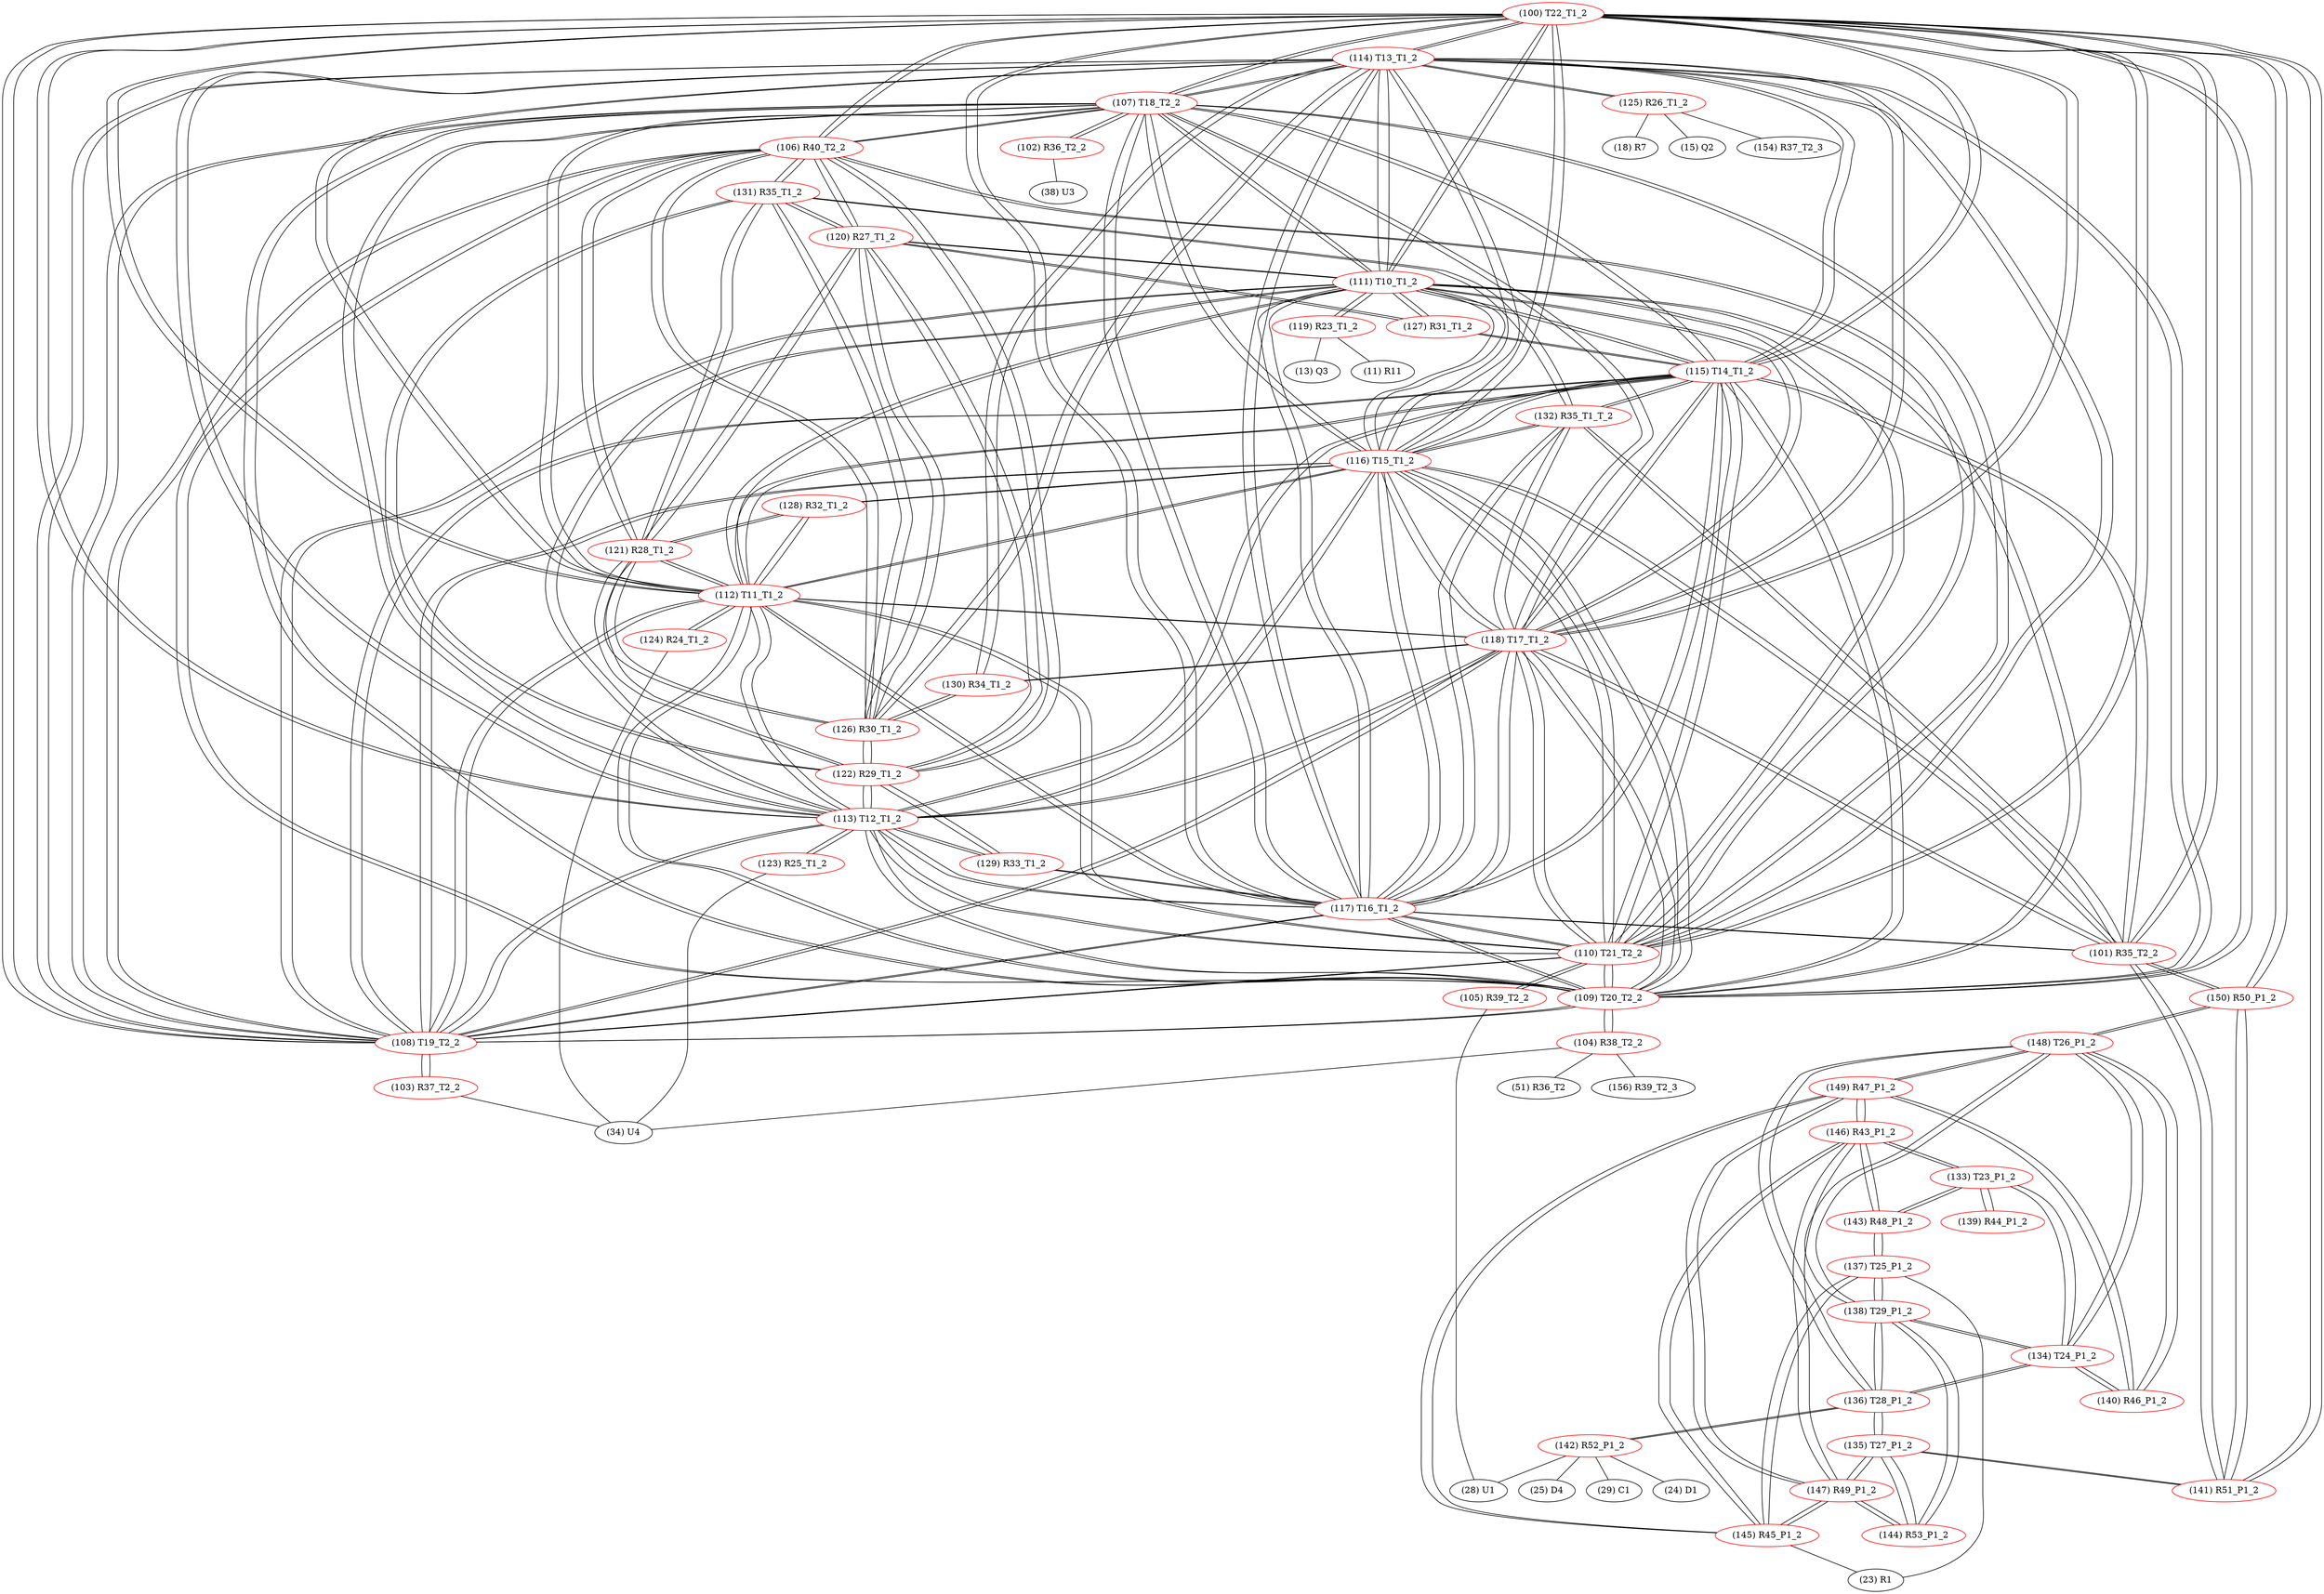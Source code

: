 graph {
	100 [label="(100) T22_T1_2" color=red]
	114 [label="(114) T13_T1_2"]
	107 [label="(107) T18_T2_2"]
	108 [label="(108) T19_T2_2"]
	113 [label="(113) T12_T1_2"]
	116 [label="(116) T15_T1_2"]
	115 [label="(115) T14_T1_2"]
	109 [label="(109) T20_T2_2"]
	110 [label="(110) T21_T2_2"]
	112 [label="(112) T11_T1_2"]
	111 [label="(111) T10_T1_2"]
	117 [label="(117) T16_T1_2"]
	118 [label="(118) T17_T1_2"]
	106 [label="(106) R40_T2_2"]
	141 [label="(141) R51_P1_2"]
	150 [label="(150) R50_P1_2"]
	101 [label="(101) R35_T2_2"]
	101 [label="(101) R35_T2_2" color=red]
	116 [label="(116) T15_T1_2"]
	117 [label="(117) T16_T1_2"]
	115 [label="(115) T14_T1_2"]
	118 [label="(118) T17_T1_2"]
	132 [label="(132) R35_T1_T_2"]
	141 [label="(141) R51_P1_2"]
	150 [label="(150) R50_P1_2"]
	100 [label="(100) T22_T1_2"]
	102 [label="(102) R36_T2_2" color=red]
	38 [label="(38) U3"]
	107 [label="(107) T18_T2_2"]
	103 [label="(103) R37_T2_2" color=red]
	34 [label="(34) U4"]
	108 [label="(108) T19_T2_2"]
	104 [label="(104) R38_T2_2" color=red]
	34 [label="(34) U4"]
	51 [label="(51) R36_T2"]
	156 [label="(156) R39_T2_3"]
	109 [label="(109) T20_T2_2"]
	105 [label="(105) R39_T2_2" color=red]
	28 [label="(28) U1"]
	110 [label="(110) T21_T2_2"]
	106 [label="(106) R40_T2_2" color=red]
	108 [label="(108) T19_T2_2"]
	109 [label="(109) T20_T2_2"]
	110 [label="(110) T21_T2_2"]
	100 [label="(100) T22_T1_2"]
	107 [label="(107) T18_T2_2"]
	122 [label="(122) R29_T1_2"]
	121 [label="(121) R28_T1_2"]
	126 [label="(126) R30_T1_2"]
	120 [label="(120) R27_T1_2"]
	131 [label="(131) R35_T1_2"]
	107 [label="(107) T18_T2_2" color=red]
	114 [label="(114) T13_T1_2"]
	108 [label="(108) T19_T2_2"]
	113 [label="(113) T12_T1_2"]
	116 [label="(116) T15_T1_2"]
	115 [label="(115) T14_T1_2"]
	109 [label="(109) T20_T2_2"]
	110 [label="(110) T21_T2_2"]
	112 [label="(112) T11_T1_2"]
	111 [label="(111) T10_T1_2"]
	100 [label="(100) T22_T1_2"]
	117 [label="(117) T16_T1_2"]
	118 [label="(118) T17_T1_2"]
	106 [label="(106) R40_T2_2"]
	102 [label="(102) R36_T2_2"]
	108 [label="(108) T19_T2_2" color=red]
	114 [label="(114) T13_T1_2"]
	107 [label="(107) T18_T2_2"]
	113 [label="(113) T12_T1_2"]
	116 [label="(116) T15_T1_2"]
	115 [label="(115) T14_T1_2"]
	109 [label="(109) T20_T2_2"]
	110 [label="(110) T21_T2_2"]
	112 [label="(112) T11_T1_2"]
	111 [label="(111) T10_T1_2"]
	100 [label="(100) T22_T1_2"]
	117 [label="(117) T16_T1_2"]
	118 [label="(118) T17_T1_2"]
	106 [label="(106) R40_T2_2"]
	103 [label="(103) R37_T2_2"]
	109 [label="(109) T20_T2_2" color=red]
	114 [label="(114) T13_T1_2"]
	107 [label="(107) T18_T2_2"]
	108 [label="(108) T19_T2_2"]
	113 [label="(113) T12_T1_2"]
	116 [label="(116) T15_T1_2"]
	115 [label="(115) T14_T1_2"]
	110 [label="(110) T21_T2_2"]
	112 [label="(112) T11_T1_2"]
	111 [label="(111) T10_T1_2"]
	100 [label="(100) T22_T1_2"]
	117 [label="(117) T16_T1_2"]
	118 [label="(118) T17_T1_2"]
	106 [label="(106) R40_T2_2"]
	104 [label="(104) R38_T2_2"]
	110 [label="(110) T21_T2_2" color=red]
	114 [label="(114) T13_T1_2"]
	107 [label="(107) T18_T2_2"]
	108 [label="(108) T19_T2_2"]
	113 [label="(113) T12_T1_2"]
	116 [label="(116) T15_T1_2"]
	115 [label="(115) T14_T1_2"]
	109 [label="(109) T20_T2_2"]
	112 [label="(112) T11_T1_2"]
	111 [label="(111) T10_T1_2"]
	100 [label="(100) T22_T1_2"]
	117 [label="(117) T16_T1_2"]
	118 [label="(118) T17_T1_2"]
	106 [label="(106) R40_T2_2"]
	105 [label="(105) R39_T2_2"]
	111 [label="(111) T10_T1_2" color=red]
	114 [label="(114) T13_T1_2"]
	107 [label="(107) T18_T2_2"]
	108 [label="(108) T19_T2_2"]
	113 [label="(113) T12_T1_2"]
	116 [label="(116) T15_T1_2"]
	115 [label="(115) T14_T1_2"]
	109 [label="(109) T20_T2_2"]
	110 [label="(110) T21_T2_2"]
	112 [label="(112) T11_T1_2"]
	100 [label="(100) T22_T1_2"]
	117 [label="(117) T16_T1_2"]
	118 [label="(118) T17_T1_2"]
	119 [label="(119) R23_T1_2"]
	120 [label="(120) R27_T1_2"]
	127 [label="(127) R31_T1_2"]
	112 [label="(112) T11_T1_2" color=red]
	114 [label="(114) T13_T1_2"]
	107 [label="(107) T18_T2_2"]
	108 [label="(108) T19_T2_2"]
	113 [label="(113) T12_T1_2"]
	116 [label="(116) T15_T1_2"]
	115 [label="(115) T14_T1_2"]
	109 [label="(109) T20_T2_2"]
	110 [label="(110) T21_T2_2"]
	111 [label="(111) T10_T1_2"]
	100 [label="(100) T22_T1_2"]
	117 [label="(117) T16_T1_2"]
	118 [label="(118) T17_T1_2"]
	124 [label="(124) R24_T1_2"]
	128 [label="(128) R32_T1_2"]
	121 [label="(121) R28_T1_2"]
	113 [label="(113) T12_T1_2" color=red]
	114 [label="(114) T13_T1_2"]
	107 [label="(107) T18_T2_2"]
	108 [label="(108) T19_T2_2"]
	116 [label="(116) T15_T1_2"]
	115 [label="(115) T14_T1_2"]
	109 [label="(109) T20_T2_2"]
	110 [label="(110) T21_T2_2"]
	112 [label="(112) T11_T1_2"]
	111 [label="(111) T10_T1_2"]
	100 [label="(100) T22_T1_2"]
	117 [label="(117) T16_T1_2"]
	118 [label="(118) T17_T1_2"]
	129 [label="(129) R33_T1_2"]
	122 [label="(122) R29_T1_2"]
	123 [label="(123) R25_T1_2"]
	114 [label="(114) T13_T1_2" color=red]
	107 [label="(107) T18_T2_2"]
	108 [label="(108) T19_T2_2"]
	113 [label="(113) T12_T1_2"]
	116 [label="(116) T15_T1_2"]
	115 [label="(115) T14_T1_2"]
	109 [label="(109) T20_T2_2"]
	110 [label="(110) T21_T2_2"]
	112 [label="(112) T11_T1_2"]
	111 [label="(111) T10_T1_2"]
	100 [label="(100) T22_T1_2"]
	117 [label="(117) T16_T1_2"]
	118 [label="(118) T17_T1_2"]
	126 [label="(126) R30_T1_2"]
	130 [label="(130) R34_T1_2"]
	125 [label="(125) R26_T1_2"]
	115 [label="(115) T14_T1_2" color=red]
	114 [label="(114) T13_T1_2"]
	107 [label="(107) T18_T2_2"]
	108 [label="(108) T19_T2_2"]
	113 [label="(113) T12_T1_2"]
	116 [label="(116) T15_T1_2"]
	109 [label="(109) T20_T2_2"]
	110 [label="(110) T21_T2_2"]
	112 [label="(112) T11_T1_2"]
	111 [label="(111) T10_T1_2"]
	100 [label="(100) T22_T1_2"]
	117 [label="(117) T16_T1_2"]
	118 [label="(118) T17_T1_2"]
	101 [label="(101) R35_T2_2"]
	132 [label="(132) R35_T1_T_2"]
	127 [label="(127) R31_T1_2"]
	116 [label="(116) T15_T1_2" color=red]
	114 [label="(114) T13_T1_2"]
	107 [label="(107) T18_T2_2"]
	108 [label="(108) T19_T2_2"]
	113 [label="(113) T12_T1_2"]
	115 [label="(115) T14_T1_2"]
	109 [label="(109) T20_T2_2"]
	110 [label="(110) T21_T2_2"]
	112 [label="(112) T11_T1_2"]
	111 [label="(111) T10_T1_2"]
	100 [label="(100) T22_T1_2"]
	117 [label="(117) T16_T1_2"]
	118 [label="(118) T17_T1_2"]
	101 [label="(101) R35_T2_2"]
	132 [label="(132) R35_T1_T_2"]
	128 [label="(128) R32_T1_2"]
	117 [label="(117) T16_T1_2" color=red]
	114 [label="(114) T13_T1_2"]
	107 [label="(107) T18_T2_2"]
	108 [label="(108) T19_T2_2"]
	113 [label="(113) T12_T1_2"]
	116 [label="(116) T15_T1_2"]
	115 [label="(115) T14_T1_2"]
	109 [label="(109) T20_T2_2"]
	110 [label="(110) T21_T2_2"]
	112 [label="(112) T11_T1_2"]
	111 [label="(111) T10_T1_2"]
	100 [label="(100) T22_T1_2"]
	118 [label="(118) T17_T1_2"]
	101 [label="(101) R35_T2_2"]
	132 [label="(132) R35_T1_T_2"]
	129 [label="(129) R33_T1_2"]
	118 [label="(118) T17_T1_2" color=red]
	114 [label="(114) T13_T1_2"]
	107 [label="(107) T18_T2_2"]
	108 [label="(108) T19_T2_2"]
	113 [label="(113) T12_T1_2"]
	116 [label="(116) T15_T1_2"]
	115 [label="(115) T14_T1_2"]
	109 [label="(109) T20_T2_2"]
	110 [label="(110) T21_T2_2"]
	112 [label="(112) T11_T1_2"]
	111 [label="(111) T10_T1_2"]
	100 [label="(100) T22_T1_2"]
	117 [label="(117) T16_T1_2"]
	101 [label="(101) R35_T2_2"]
	132 [label="(132) R35_T1_T_2"]
	130 [label="(130) R34_T1_2"]
	119 [label="(119) R23_T1_2" color=red]
	11 [label="(11) R11"]
	13 [label="(13) Q3"]
	111 [label="(111) T10_T1_2"]
	120 [label="(120) R27_T1_2" color=red]
	106 [label="(106) R40_T2_2"]
	122 [label="(122) R29_T1_2"]
	121 [label="(121) R28_T1_2"]
	126 [label="(126) R30_T1_2"]
	131 [label="(131) R35_T1_2"]
	111 [label="(111) T10_T1_2"]
	127 [label="(127) R31_T1_2"]
	121 [label="(121) R28_T1_2" color=red]
	106 [label="(106) R40_T2_2"]
	122 [label="(122) R29_T1_2"]
	126 [label="(126) R30_T1_2"]
	120 [label="(120) R27_T1_2"]
	131 [label="(131) R35_T1_2"]
	128 [label="(128) R32_T1_2"]
	112 [label="(112) T11_T1_2"]
	122 [label="(122) R29_T1_2" color=red]
	106 [label="(106) R40_T2_2"]
	121 [label="(121) R28_T1_2"]
	126 [label="(126) R30_T1_2"]
	120 [label="(120) R27_T1_2"]
	131 [label="(131) R35_T1_2"]
	129 [label="(129) R33_T1_2"]
	113 [label="(113) T12_T1_2"]
	123 [label="(123) R25_T1_2" color=red]
	34 [label="(34) U4"]
	113 [label="(113) T12_T1_2"]
	124 [label="(124) R24_T1_2" color=red]
	34 [label="(34) U4"]
	112 [label="(112) T11_T1_2"]
	125 [label="(125) R26_T1_2" color=red]
	18 [label="(18) R7"]
	15 [label="(15) Q2"]
	154 [label="(154) R37_T2_3"]
	114 [label="(114) T13_T1_2"]
	126 [label="(126) R30_T1_2" color=red]
	106 [label="(106) R40_T2_2"]
	122 [label="(122) R29_T1_2"]
	121 [label="(121) R28_T1_2"]
	120 [label="(120) R27_T1_2"]
	131 [label="(131) R35_T1_2"]
	130 [label="(130) R34_T1_2"]
	114 [label="(114) T13_T1_2"]
	127 [label="(127) R31_T1_2" color=red]
	120 [label="(120) R27_T1_2"]
	111 [label="(111) T10_T1_2"]
	115 [label="(115) T14_T1_2"]
	128 [label="(128) R32_T1_2" color=red]
	116 [label="(116) T15_T1_2"]
	112 [label="(112) T11_T1_2"]
	121 [label="(121) R28_T1_2"]
	129 [label="(129) R33_T1_2" color=red]
	117 [label="(117) T16_T1_2"]
	113 [label="(113) T12_T1_2"]
	122 [label="(122) R29_T1_2"]
	130 [label="(130) R34_T1_2" color=red]
	118 [label="(118) T17_T1_2"]
	126 [label="(126) R30_T1_2"]
	114 [label="(114) T13_T1_2"]
	131 [label="(131) R35_T1_2" color=red]
	106 [label="(106) R40_T2_2"]
	122 [label="(122) R29_T1_2"]
	121 [label="(121) R28_T1_2"]
	126 [label="(126) R30_T1_2"]
	120 [label="(120) R27_T1_2"]
	132 [label="(132) R35_T1_T_2"]
	132 [label="(132) R35_T1_T_2" color=red]
	116 [label="(116) T15_T1_2"]
	117 [label="(117) T16_T1_2"]
	115 [label="(115) T14_T1_2"]
	118 [label="(118) T17_T1_2"]
	101 [label="(101) R35_T2_2"]
	131 [label="(131) R35_T1_2"]
	133 [label="(133) T23_P1_2" color=red]
	143 [label="(143) R48_P1_2"]
	146 [label="(146) R43_P1_2"]
	134 [label="(134) T24_P1_2"]
	139 [label="(139) R44_P1_2"]
	134 [label="(134) T24_P1_2" color=red]
	148 [label="(148) T26_P1_2"]
	138 [label="(138) T29_P1_2"]
	136 [label="(136) T28_P1_2"]
	140 [label="(140) R46_P1_2"]
	133 [label="(133) T23_P1_2"]
	135 [label="(135) T27_P1_2" color=red]
	141 [label="(141) R51_P1_2"]
	136 [label="(136) T28_P1_2"]
	144 [label="(144) R53_P1_2"]
	147 [label="(147) R49_P1_2"]
	136 [label="(136) T28_P1_2" color=red]
	148 [label="(148) T26_P1_2"]
	134 [label="(134) T24_P1_2"]
	138 [label="(138) T29_P1_2"]
	142 [label="(142) R52_P1_2"]
	135 [label="(135) T27_P1_2"]
	137 [label="(137) T25_P1_2" color=red]
	138 [label="(138) T29_P1_2"]
	143 [label="(143) R48_P1_2"]
	145 [label="(145) R45_P1_2"]
	23 [label="(23) R1"]
	138 [label="(138) T29_P1_2" color=red]
	148 [label="(148) T26_P1_2"]
	134 [label="(134) T24_P1_2"]
	136 [label="(136) T28_P1_2"]
	137 [label="(137) T25_P1_2"]
	144 [label="(144) R53_P1_2"]
	139 [label="(139) R44_P1_2" color=red]
	133 [label="(133) T23_P1_2"]
	140 [label="(140) R46_P1_2" color=red]
	148 [label="(148) T26_P1_2"]
	149 [label="(149) R47_P1_2"]
	134 [label="(134) T24_P1_2"]
	141 [label="(141) R51_P1_2" color=red]
	135 [label="(135) T27_P1_2"]
	150 [label="(150) R50_P1_2"]
	100 [label="(100) T22_T1_2"]
	101 [label="(101) R35_T2_2"]
	142 [label="(142) R52_P1_2" color=red]
	24 [label="(24) D1"]
	25 [label="(25) D4"]
	28 [label="(28) U1"]
	29 [label="(29) C1"]
	136 [label="(136) T28_P1_2"]
	143 [label="(143) R48_P1_2" color=red]
	137 [label="(137) T25_P1_2"]
	133 [label="(133) T23_P1_2"]
	146 [label="(146) R43_P1_2"]
	144 [label="(144) R53_P1_2" color=red]
	138 [label="(138) T29_P1_2"]
	135 [label="(135) T27_P1_2"]
	147 [label="(147) R49_P1_2"]
	145 [label="(145) R45_P1_2" color=red]
	149 [label="(149) R47_P1_2"]
	146 [label="(146) R43_P1_2"]
	147 [label="(147) R49_P1_2"]
	137 [label="(137) T25_P1_2"]
	23 [label="(23) R1"]
	146 [label="(146) R43_P1_2" color=red]
	143 [label="(143) R48_P1_2"]
	133 [label="(133) T23_P1_2"]
	149 [label="(149) R47_P1_2"]
	145 [label="(145) R45_P1_2"]
	147 [label="(147) R49_P1_2"]
	147 [label="(147) R49_P1_2" color=red]
	149 [label="(149) R47_P1_2"]
	145 [label="(145) R45_P1_2"]
	146 [label="(146) R43_P1_2"]
	135 [label="(135) T27_P1_2"]
	144 [label="(144) R53_P1_2"]
	148 [label="(148) T26_P1_2" color=red]
	150 [label="(150) R50_P1_2"]
	134 [label="(134) T24_P1_2"]
	138 [label="(138) T29_P1_2"]
	136 [label="(136) T28_P1_2"]
	140 [label="(140) R46_P1_2"]
	149 [label="(149) R47_P1_2"]
	149 [label="(149) R47_P1_2" color=red]
	145 [label="(145) R45_P1_2"]
	146 [label="(146) R43_P1_2"]
	147 [label="(147) R49_P1_2"]
	148 [label="(148) T26_P1_2"]
	140 [label="(140) R46_P1_2"]
	150 [label="(150) R50_P1_2" color=red]
	148 [label="(148) T26_P1_2"]
	141 [label="(141) R51_P1_2"]
	100 [label="(100) T22_T1_2"]
	101 [label="(101) R35_T2_2"]
	100 -- 114
	100 -- 107
	100 -- 108
	100 -- 113
	100 -- 116
	100 -- 115
	100 -- 109
	100 -- 110
	100 -- 112
	100 -- 111
	100 -- 117
	100 -- 118
	100 -- 106
	100 -- 141
	100 -- 150
	100 -- 101
	101 -- 116
	101 -- 117
	101 -- 115
	101 -- 118
	101 -- 132
	101 -- 141
	101 -- 150
	101 -- 100
	102 -- 38
	102 -- 107
	103 -- 34
	103 -- 108
	104 -- 34
	104 -- 51
	104 -- 156
	104 -- 109
	105 -- 28
	105 -- 110
	106 -- 108
	106 -- 109
	106 -- 110
	106 -- 100
	106 -- 107
	106 -- 122
	106 -- 121
	106 -- 126
	106 -- 120
	106 -- 131
	107 -- 114
	107 -- 108
	107 -- 113
	107 -- 116
	107 -- 115
	107 -- 109
	107 -- 110
	107 -- 112
	107 -- 111
	107 -- 100
	107 -- 117
	107 -- 118
	107 -- 106
	107 -- 102
	108 -- 114
	108 -- 107
	108 -- 113
	108 -- 116
	108 -- 115
	108 -- 109
	108 -- 110
	108 -- 112
	108 -- 111
	108 -- 100
	108 -- 117
	108 -- 118
	108 -- 106
	108 -- 103
	109 -- 114
	109 -- 107
	109 -- 108
	109 -- 113
	109 -- 116
	109 -- 115
	109 -- 110
	109 -- 112
	109 -- 111
	109 -- 100
	109 -- 117
	109 -- 118
	109 -- 106
	109 -- 104
	110 -- 114
	110 -- 107
	110 -- 108
	110 -- 113
	110 -- 116
	110 -- 115
	110 -- 109
	110 -- 112
	110 -- 111
	110 -- 100
	110 -- 117
	110 -- 118
	110 -- 106
	110 -- 105
	111 -- 114
	111 -- 107
	111 -- 108
	111 -- 113
	111 -- 116
	111 -- 115
	111 -- 109
	111 -- 110
	111 -- 112
	111 -- 100
	111 -- 117
	111 -- 118
	111 -- 119
	111 -- 120
	111 -- 127
	112 -- 114
	112 -- 107
	112 -- 108
	112 -- 113
	112 -- 116
	112 -- 115
	112 -- 109
	112 -- 110
	112 -- 111
	112 -- 100
	112 -- 117
	112 -- 118
	112 -- 124
	112 -- 128
	112 -- 121
	113 -- 114
	113 -- 107
	113 -- 108
	113 -- 116
	113 -- 115
	113 -- 109
	113 -- 110
	113 -- 112
	113 -- 111
	113 -- 100
	113 -- 117
	113 -- 118
	113 -- 129
	113 -- 122
	113 -- 123
	114 -- 107
	114 -- 108
	114 -- 113
	114 -- 116
	114 -- 115
	114 -- 109
	114 -- 110
	114 -- 112
	114 -- 111
	114 -- 100
	114 -- 117
	114 -- 118
	114 -- 126
	114 -- 130
	114 -- 125
	115 -- 114
	115 -- 107
	115 -- 108
	115 -- 113
	115 -- 116
	115 -- 109
	115 -- 110
	115 -- 112
	115 -- 111
	115 -- 100
	115 -- 117
	115 -- 118
	115 -- 101
	115 -- 132
	115 -- 127
	116 -- 114
	116 -- 107
	116 -- 108
	116 -- 113
	116 -- 115
	116 -- 109
	116 -- 110
	116 -- 112
	116 -- 111
	116 -- 100
	116 -- 117
	116 -- 118
	116 -- 101
	116 -- 132
	116 -- 128
	117 -- 114
	117 -- 107
	117 -- 108
	117 -- 113
	117 -- 116
	117 -- 115
	117 -- 109
	117 -- 110
	117 -- 112
	117 -- 111
	117 -- 100
	117 -- 118
	117 -- 101
	117 -- 132
	117 -- 129
	118 -- 114
	118 -- 107
	118 -- 108
	118 -- 113
	118 -- 116
	118 -- 115
	118 -- 109
	118 -- 110
	118 -- 112
	118 -- 111
	118 -- 100
	118 -- 117
	118 -- 101
	118 -- 132
	118 -- 130
	119 -- 11
	119 -- 13
	119 -- 111
	120 -- 106
	120 -- 122
	120 -- 121
	120 -- 126
	120 -- 131
	120 -- 111
	120 -- 127
	121 -- 106
	121 -- 122
	121 -- 126
	121 -- 120
	121 -- 131
	121 -- 128
	121 -- 112
	122 -- 106
	122 -- 121
	122 -- 126
	122 -- 120
	122 -- 131
	122 -- 129
	122 -- 113
	123 -- 34
	123 -- 113
	124 -- 34
	124 -- 112
	125 -- 18
	125 -- 15
	125 -- 154
	125 -- 114
	126 -- 106
	126 -- 122
	126 -- 121
	126 -- 120
	126 -- 131
	126 -- 130
	126 -- 114
	127 -- 120
	127 -- 111
	127 -- 115
	128 -- 116
	128 -- 112
	128 -- 121
	129 -- 117
	129 -- 113
	129 -- 122
	130 -- 118
	130 -- 126
	130 -- 114
	131 -- 106
	131 -- 122
	131 -- 121
	131 -- 126
	131 -- 120
	131 -- 132
	132 -- 116
	132 -- 117
	132 -- 115
	132 -- 118
	132 -- 101
	132 -- 131
	133 -- 143
	133 -- 146
	133 -- 134
	133 -- 139
	134 -- 148
	134 -- 138
	134 -- 136
	134 -- 140
	134 -- 133
	135 -- 141
	135 -- 136
	135 -- 144
	135 -- 147
	136 -- 148
	136 -- 134
	136 -- 138
	136 -- 142
	136 -- 135
	137 -- 138
	137 -- 143
	137 -- 145
	137 -- 23
	138 -- 148
	138 -- 134
	138 -- 136
	138 -- 137
	138 -- 144
	139 -- 133
	140 -- 148
	140 -- 149
	140 -- 134
	141 -- 135
	141 -- 150
	141 -- 100
	141 -- 101
	142 -- 24
	142 -- 25
	142 -- 28
	142 -- 29
	142 -- 136
	143 -- 137
	143 -- 133
	143 -- 146
	144 -- 138
	144 -- 135
	144 -- 147
	145 -- 149
	145 -- 146
	145 -- 147
	145 -- 137
	145 -- 23
	146 -- 143
	146 -- 133
	146 -- 149
	146 -- 145
	146 -- 147
	147 -- 149
	147 -- 145
	147 -- 146
	147 -- 135
	147 -- 144
	148 -- 150
	148 -- 134
	148 -- 138
	148 -- 136
	148 -- 140
	148 -- 149
	149 -- 145
	149 -- 146
	149 -- 147
	149 -- 148
	149 -- 140
	150 -- 148
	150 -- 141
	150 -- 100
	150 -- 101
}